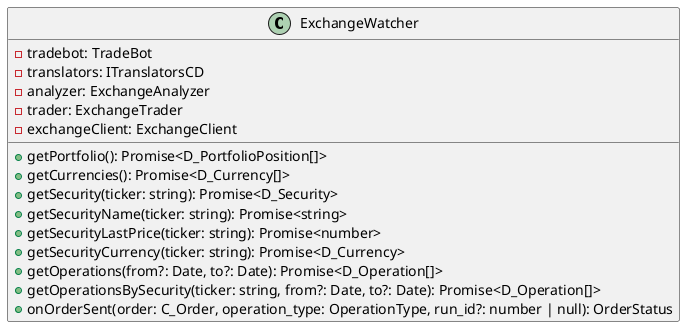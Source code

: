 @startuml
class ExchangeWatcher {
    -tradebot: TradeBot
    -translators: ITranslatorsCD
    -analyzer: ExchangeAnalyzer
    -trader: ExchangeTrader
    -exchangeClient: ExchangeClient
    +getPortfolio(): Promise<D_PortfolioPosition[]>
    +getCurrencies(): Promise<D_Currency[]>
    +getSecurity(ticker: string): Promise<D_Security>
    +getSecurityName(ticker: string): Promise<string>
    +getSecurityLastPrice(ticker: string): Promise<number>
    +getSecurityCurrency(ticker: string): Promise<D_Currency>
    +getOperations(from?: Date, to?: Date): Promise<D_Operation[]>
    +getOperationsBySecurity(ticker: string, from?: Date, to?: Date): Promise<D_Operation[]>
    +onOrderSent(order: C_Order, operation_type: OperationType, run_id?: number | null): OrderStatus
}
@enduml
